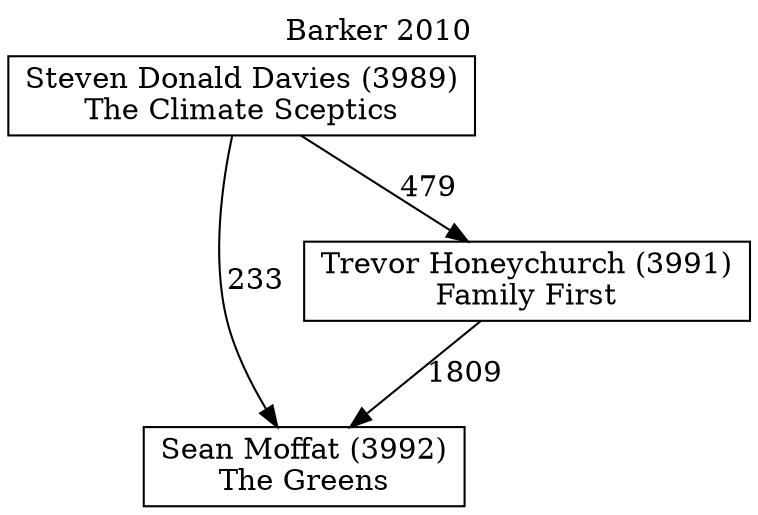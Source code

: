 // House preference flow
digraph "Sean Moffat (3992)_Barker_2010" {
	graph [label="Barker 2010" labelloc=t mclimit=10]
	node [shape=box]
	"Sean Moffat (3992)" [label="Sean Moffat (3992)
The Greens"]
	"Trevor Honeychurch (3991)" [label="Trevor Honeychurch (3991)
Family First"]
	"Steven Donald Davies (3989)" [label="Steven Donald Davies (3989)
The Climate Sceptics"]
	"Sean Moffat (3992)" [label="Sean Moffat (3992)
The Greens"]
	"Steven Donald Davies (3989)" [label="Steven Donald Davies (3989)
The Climate Sceptics"]
	"Steven Donald Davies (3989)" [label="Steven Donald Davies (3989)
The Climate Sceptics"]
	"Trevor Honeychurch (3991)" [label="Trevor Honeychurch (3991)
Family First"]
	"Steven Donald Davies (3989)" [label="Steven Donald Davies (3989)
The Climate Sceptics"]
	"Steven Donald Davies (3989)" [label="Steven Donald Davies (3989)
The Climate Sceptics"]
	"Trevor Honeychurch (3991)" -> "Sean Moffat (3992)" [label=1809]
	"Steven Donald Davies (3989)" -> "Trevor Honeychurch (3991)" [label=479]
	"Steven Donald Davies (3989)" -> "Sean Moffat (3992)" [label=233]
}
